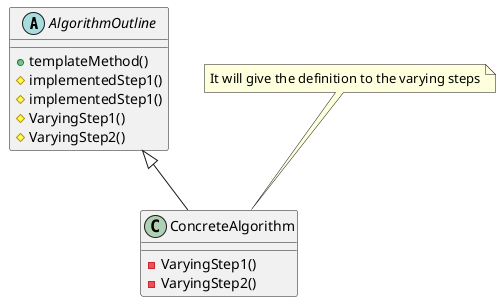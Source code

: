 @startuml MyData
allowmixing



abstract class AlgorithmOutline
{
   +templateMethod()
   #implementedStep1()
   #implementedStep1()
   #VaryingStep1()
   #VaryingStep2()
}

class ConcreteAlgorithm
{
   -VaryingStep1()
   -VaryingStep2()
}

AlgorithmOutline <|-- ConcreteAlgorithm

note top of ConcreteAlgorithm
    It will give the definition to the varying steps
end note
@enduml